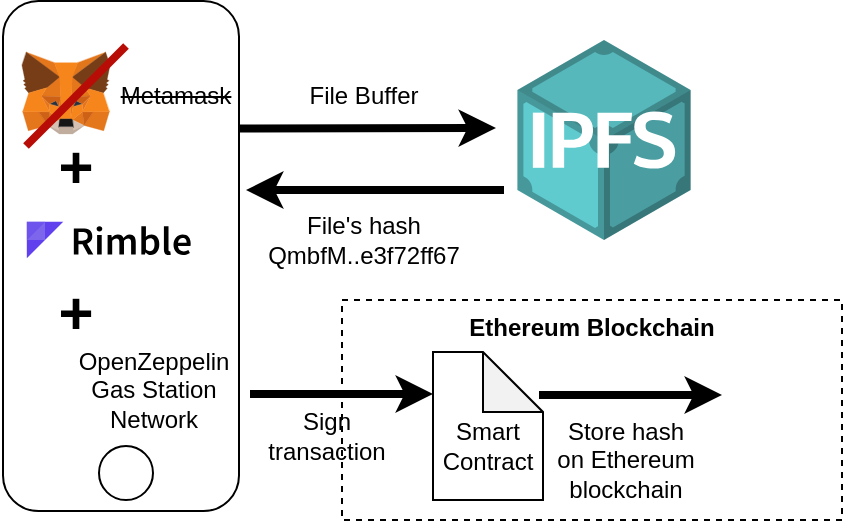 <mxfile version="12.2.9" type="device" pages="1"><diagram id="hTvN2WJDqHFC3jwpVIBU" name="Page-1"><mxGraphModel dx="1408" dy="692" grid="1" gridSize="10" guides="1" tooltips="1" connect="1" arrows="1" fold="1" page="1" pageScale="1" pageWidth="850" pageHeight="1100" math="0" shadow="0"><root><mxCell id="0"/><mxCell id="1" parent="0"/><mxCell id="HOkpwsl4WpSvTQYNU3Bq-26" value="" style="rounded=0;whiteSpace=wrap;html=1;fillColor=none;dashed=1;" parent="1" vertex="1"><mxGeometry x="210" y="230" width="250" height="110" as="geometry"/></mxCell><mxCell id="HOkpwsl4WpSvTQYNU3Bq-1" value="" style="rounded=1;whiteSpace=wrap;html=1;rotation=90;fillColor=none;" parent="1" vertex="1"><mxGeometry x="-28" y="149" width="255" height="118" as="geometry"/></mxCell><mxCell id="HOkpwsl4WpSvTQYNU3Bq-2" value="" style="shape=image;imageAspect=0;aspect=fixed;verticalLabelPosition=bottom;verticalAlign=top;image=data:image/svg+xml,PD94bWwgdmVyc2lvbj0iMS4wIiBlbmNvZGluZz0idXRmLTgiPz4KPCEtLSBHZW5lcmF0b3I6IEFk%0D%0Ab2JlIElsbHVzdHJhdG9yIDIyLjAuMSwgU1ZHIEV4cG9ydCBQbHVnLUluIC4gU1ZHIFZlcnNpb246%0D%0AIDYuMDAgQnVpbGQgMCkgIC0tPgo8c3ZnIHZlcnNpb249IjEuMSIgaWQ9IkxheWVyXzEiIHhtbG5z%0D%0AOmV2PSJodHRwOi8vd3d3LnczLm9yZy8yMDAxL3htbC1ldmVudHMiCgkgeG1sbnM9Imh0dHA6Ly93%0D%0Ad3cudzMub3JnLzIwMDAvc3ZnIiB4bWxuczp4bGluaz0iaHR0cDovL3d3dy53My5vcmcvMTk5OS94%0D%0AbGluayIgeD0iMHB4IiB5PSIwcHgiIHZpZXdCb3g9IjAgMCAzMTguNiAzMTguNiIKCSBzdHlsZT0i%0D%0AZW5hYmxlLWJhY2tncm91bmQ6bmV3IDAgMCAzMTguNiAzMTguNjsiIHhtbDpzcGFjZT0icHJlc2Vy%0D%0AdmUiPgo8c3R5bGUgdHlwZT0idGV4dC9jc3MiPgoJLnN0MHtmaWxsOiNFMjc2MUI7c3Ryb2tlOiNF%0D%0AMjc2MUI7c3Ryb2tlLWxpbmVjYXA6cm91bmQ7c3Ryb2tlLWxpbmVqb2luOnJvdW5kO30KCS5zdDF7%0D%0AZmlsbDojRTQ3NjFCO3N0cm9rZTojRTQ3NjFCO3N0cm9rZS1saW5lY2FwOnJvdW5kO3N0cm9rZS1s%0D%0AaW5lam9pbjpyb3VuZDt9Cgkuc3Qye2ZpbGw6I0Q3QzFCMztzdHJva2U6I0Q3QzFCMztzdHJva2Ut%0D%0AbGluZWNhcDpyb3VuZDtzdHJva2UtbGluZWpvaW46cm91bmQ7fQoJLnN0M3tmaWxsOiMyMzM0NDc7%0D%0Ac3Ryb2tlOiMyMzM0NDc7c3Ryb2tlLWxpbmVjYXA6cm91bmQ7c3Ryb2tlLWxpbmVqb2luOnJvdW5k%0D%0AO30KCS5zdDR7ZmlsbDojQ0Q2MTE2O3N0cm9rZTojQ0Q2MTE2O3N0cm9rZS1saW5lY2FwOnJvdW5k%0D%0AO3N0cm9rZS1saW5lam9pbjpyb3VuZDt9Cgkuc3Q1e2ZpbGw6I0U0NzUxRjtzdHJva2U6I0U0NzUx%0D%0ARjtzdHJva2UtbGluZWNhcDpyb3VuZDtzdHJva2UtbGluZWpvaW46cm91bmQ7fQoJLnN0NntmaWxs%0D%0AOiNGNjg1MUI7c3Ryb2tlOiNGNjg1MUI7c3Ryb2tlLWxpbmVjYXA6cm91bmQ7c3Ryb2tlLWxpbmVq%0D%0Ab2luOnJvdW5kO30KCS5zdDd7ZmlsbDojQzBBRDlFO3N0cm9rZTojQzBBRDlFO3N0cm9rZS1saW5l%0D%0AY2FwOnJvdW5kO3N0cm9rZS1saW5lam9pbjpyb3VuZDt9Cgkuc3Q4e2ZpbGw6IzE2MTYxNjtzdHJv%0D%0Aa2U6IzE2MTYxNjtzdHJva2UtbGluZWNhcDpyb3VuZDtzdHJva2UtbGluZWpvaW46cm91bmQ7fQoJ%0D%0ALnN0OXtmaWxsOiM3NjNEMTY7c3Ryb2tlOiM3NjNEMTY7c3Ryb2tlLWxpbmVjYXA6cm91bmQ7c3Ry%0D%0Ab2tlLWxpbmVqb2luOnJvdW5kO30KPC9zdHlsZT4KPHBvbHlnb24gY2xhc3M9InN0MCIgcG9pbnRz%0D%0APSIyNzQuMSwzNS41IDE3NC42LDEwOS40IDE5Myw2NS44ICIvPgo8Zz4KCTxwb2x5Z29uIGNsYXNz%0D%0APSJzdDEiIHBvaW50cz0iNDQuNCwzNS41IDE0My4xLDExMC4xIDEyNS42LDY1LjggCSIvPgoJPHBv%0D%0AbHlnb24gY2xhc3M9InN0MSIgcG9pbnRzPSIyMzguMywyMDYuOCAyMTEuOCwyNDcuNCAyNjguNSwy%0D%0ANjMgMjg0LjgsMjA3LjcgCSIvPgoJPHBvbHlnb24gY2xhc3M9InN0MSIgcG9pbnRzPSIzMy45LDIw%0D%0ANy43IDUwLjEsMjYzIDEwNi44LDI0Ny40IDgwLjMsMjA2LjggCSIvPgoJPHBvbHlnb24gY2xhc3M9%0D%0AInN0MSIgcG9pbnRzPSIxMDMuNiwxMzguMiA4Ny44LDE2Mi4xIDE0NC4xLDE2NC42IDE0Mi4xLDEw%0D%0ANC4xIAkiLz4KCTxwb2x5Z29uIGNsYXNzPSJzdDEiIHBvaW50cz0iMjE0LjksMTM4LjIgMTc1Ljks%0D%0AMTAzLjQgMTc0LjYsMTY0LjYgMjMwLjgsMTYyLjEgCSIvPgoJPHBvbHlnb24gY2xhc3M9InN0MSIg%0D%0AcG9pbnRzPSIxMDYuOCwyNDcuNCAxNDAuNiwyMzAuOSAxMTEuNCwyMDguMSAJIi8+Cgk8cG9seWdv%0D%0AbiBjbGFzcz0ic3QxIiBwb2ludHM9IjE3Ny45LDIzMC45IDIxMS44LDI0Ny40IDIwNy4xLDIwOC4x%0D%0AIAkiLz4KPC9nPgo8Zz4KCTxwb2x5Z29uIGNsYXNzPSJzdDIiIHBvaW50cz0iMjExLjgsMjQ3LjQg%0D%0AMTc3LjksMjMwLjkgMTgwLjYsMjUzIDE4MC4zLDI2Mi4zIAkiLz4KCTxwb2x5Z29uIGNsYXNzPSJz%0D%0AdDIiIHBvaW50cz0iMTA2LjgsMjQ3LjQgMTM4LjMsMjYyLjMgMTM4LjEsMjUzIDE0MC42LDIzMC45%0D%0AIAkiLz4KPC9nPgo8cG9seWdvbiBjbGFzcz0ic3QzIiBwb2ludHM9IjEzOC44LDE5My41IDExMC42%0D%0ALDE4NS4yIDEzMC41LDE3Ni4xICIvPgo8cG9seWdvbiBjbGFzcz0ic3QzIiBwb2ludHM9IjE3OS43%0D%0ALDE5My41IDE4OCwxNzYuMSAyMDgsMTg1LjIgIi8+CjxnPgoJPHBvbHlnb24gY2xhc3M9InN0NCIg%0D%0AcG9pbnRzPSIxMDYuOCwyNDcuNCAxMTEuNiwyMDYuOCA4MC4zLDIwNy43IAkiLz4KCTxwb2x5Z29u%0D%0AIGNsYXNzPSJzdDQiIHBvaW50cz0iMjA3LDIwNi44IDIxMS44LDI0Ny40IDIzOC4zLDIwNy43IAki%0D%0ALz4KCTxwb2x5Z29uIGNsYXNzPSJzdDQiIHBvaW50cz0iMjMwLjgsMTYyLjEgMTc0LjYsMTY0LjYg%0D%0AMTc5LjgsMTkzLjUgMTg4LjEsMTc2LjEgMjA4LjEsMTg1LjIgCSIvPgoJPHBvbHlnb24gY2xhc3M9%0D%0AInN0NCIgcG9pbnRzPSIxMTAuNiwxODUuMiAxMzAuNiwxNzYuMSAxMzguOCwxOTMuNSAxNDQuMSwx%0D%0ANjQuNiA4Ny44LDE2Mi4xIAkiLz4KPC9nPgo8Zz4KCTxwb2x5Z29uIGNsYXNzPSJzdDUiIHBvaW50%0D%0Acz0iODcuOCwxNjIuMSAxMTEuNCwyMDguMSAxMTAuNiwxODUuMiAJIi8+Cgk8cG9seWdvbiBjbGFz%0D%0Acz0ic3Q1IiBwb2ludHM9IjIwOC4xLDE4NS4yIDIwNy4xLDIwOC4xIDIzMC44LDE2Mi4xIAkiLz4K%0D%0ACTxwb2x5Z29uIGNsYXNzPSJzdDUiIHBvaW50cz0iMTQ0LjEsMTY0LjYgMTM4LjgsMTkzLjUgMTQ1%0D%0ALjQsMjI3LjYgMTQ2LjksMTgyLjcgCSIvPgoJPHBvbHlnb24gY2xhc3M9InN0NSIgcG9pbnRzPSIx%0D%0ANzQuNiwxNjQuNiAxNzEuOSwxODIuNiAxNzMuMSwyMjcuNiAxNzkuOCwxOTMuNSAJIi8+CjwvZz4K%0D%0APHBvbHlnb24gY2xhc3M9InN0NiIgcG9pbnRzPSIxNzkuOCwxOTMuNSAxNzMuMSwyMjcuNiAxNzcu%0D%0AOSwyMzAuOSAyMDcuMSwyMDguMSAyMDguMSwxODUuMiAiLz4KPHBvbHlnb24gY2xhc3M9InN0NiIg%0D%0AcG9pbnRzPSIxMTAuNiwxODUuMiAxMTEuNCwyMDguMSAxNDAuNiwyMzAuOSAxNDUuNCwyMjcuNiAx%0D%0AMzguOCwxOTMuNSAiLz4KPHBvbHlnb24gY2xhc3M9InN0NyIgcG9pbnRzPSIxODAuMywyNjIuMyAx%0D%0AODAuNiwyNTMgMTc4LjEsMjUwLjggMTQwLjQsMjUwLjggMTM4LjEsMjUzIDEzOC4zLDI2Mi4zIDEw%0D%0ANi44LDI0Ny40IDExNy44LDI1Ni40IAoJMTQwLjEsMjcxLjkgMTc4LjQsMjcxLjkgMjAwLjgsMjU2%0D%0ALjQgMjExLjgsMjQ3LjQgIi8+Cjxwb2x5Z29uIGNsYXNzPSJzdDgiIHBvaW50cz0iMTc3LjksMjMw%0D%0ALjkgMTczLjEsMjI3LjYgMTQ1LjQsMjI3LjYgMTQwLjYsMjMwLjkgMTM4LjEsMjUzIDE0MC40LDI1%0D%0AMC44IDE3OC4xLDI1MC44IDE4MC42LDI1MyAiLz4KPGc+Cgk8cG9seWdvbiBjbGFzcz0ic3Q5IiBw%0D%0Ab2ludHM9IjI3OC4zLDExNC4yIDI4Ni44LDczLjQgMjc0LjEsMzUuNSAxNzcuOSwxMDYuOSAyMTQu%0D%0AOSwxMzguMiAyNjcuMiwxNTMuNSAyNzguOCwxNDAgMjczLjgsMTM2LjQgCgkJMjgxLjgsMTI5LjEg%0D%0AMjc1LjYsMTI0LjMgMjgzLjYsMTE4LjIgCSIvPgoJPHBvbHlnb24gY2xhc3M9InN0OSIgcG9pbnRz%0D%0APSIzMS44LDczLjQgNDAuMywxMTQuMiAzNC45LDExOC4yIDQyLjksMTI0LjMgMzYuOCwxMjkuMSA0%0D%0ANC44LDEzNi40IDM5LjgsMTQwIDUxLjMsMTUzLjUgMTAzLjYsMTM4LjIgCgkJMTQwLjYsMTA2Ljkg%0D%0ANDQuNCwzNS41IAkiLz4KPC9nPgo8cG9seWdvbiBjbGFzcz0ic3Q2IiBwb2ludHM9IjI2Ny4yLDE1%0D%0AMy41IDIxNC45LDEzOC4yIDIzMC44LDE2Mi4xIDIwNy4xLDIwOC4xIDIzOC4zLDIwNy43IDI4NC44%0D%0ALDIwNy43ICIvPgo8cG9seWdvbiBjbGFzcz0ic3Q2IiBwb2ludHM9IjEwMy42LDEzOC4yIDUxLjMs%0D%0AMTUzLjUgMzMuOSwyMDcuNyA4MC4zLDIwNy43IDExMS40LDIwOC4xIDg3LjgsMTYyLjEgIi8+Cjxw%0D%0Ab2x5Z29uIGNsYXNzPSJzdDYiIHBvaW50cz0iMTc0LjYsMTY0LjYgMTc3LjksMTA2LjkgMTkzLjEs%0D%0ANjUuOCAxMjUuNiw2NS44IDE0MC42LDEwNi45IDE0NC4xLDE2NC42IDE0NS4zLDE4Mi44IDE0NS40%0D%0ALDIyNy42IAoJMTczLjEsMjI3LjYgMTczLjMsMTgyLjggIi8+Cjwvc3ZnPgo=;" parent="1" vertex="1"><mxGeometry x="44.5" y="100" width="55" height="55" as="geometry"/></mxCell><mxCell id="HOkpwsl4WpSvTQYNU3Bq-3" value="&lt;strike&gt;Metamask&lt;/strike&gt;" style="text;html=1;strokeColor=none;fillColor=none;align=center;verticalAlign=middle;whiteSpace=wrap;rounded=0;" parent="1" vertex="1"><mxGeometry x="106.5" y="117.5" width="40" height="20" as="geometry"/></mxCell><mxCell id="HOkpwsl4WpSvTQYNU3Bq-11" value="" style="ellipse;whiteSpace=wrap;html=1;aspect=fixed;" parent="1" vertex="1"><mxGeometry x="88.5" y="303" width="27" height="27" as="geometry"/></mxCell><mxCell id="HOkpwsl4WpSvTQYNU3Bq-12" value="" style="endArrow=classic;html=1;exitX=0.25;exitY=0;exitDx=0;exitDy=0;strokeWidth=4;entryX=-0.04;entryY=0.44;entryDx=0;entryDy=0;entryPerimeter=0;" parent="1" source="HOkpwsl4WpSvTQYNU3Bq-1" target="HOkpwsl4WpSvTQYNU3Bq-13" edge="1"><mxGeometry width="50" height="50" relative="1" as="geometry"><mxPoint x="220" y="140" as="sourcePoint"/><mxPoint x="230" y="130" as="targetPoint"/></mxGeometry></mxCell><mxCell id="HOkpwsl4WpSvTQYNU3Bq-13" value="" style="shape=image;imageAspect=0;aspect=fixed;verticalLabelPosition=bottom;verticalAlign=top;image=data:image/svg+xml,PD94bWwgdmVyc2lvbj0iMS4wIiBlbmNvZGluZz0iVVRGLTgiIHN0YW5kYWxvbmU9Im5vIj8+Cjxz%0D%0AdmcgeG1sbnM6cmRmPSJodHRwOi8vd3d3LnczLm9yZy8xOTk5LzAyLzIyLXJkZi1zeW50YXgtbnMj%0D%0AIiBzdHlsZT0iZW5hYmxlLWJhY2tncm91bmQ6bmV3IiB4bWxucz0iaHR0cDovL3d3dy53My5vcmcv%0D%0AMjAwMC9zdmciIGhlaWdodD0iNTEyIiB3aWR0aD0iNTEyIiB2ZXJzaW9uPSIxLjEiIHhtbG5zOmNj%0D%0APSJodHRwOi8vY3JlYXRpdmVjb21tb25zLm9yZy9ucyMiIHhtbG5zOmRjPSJodHRwOi8vcHVybC5v%0D%0AcmcvZGMvZWxlbWVudHMvMS4xLyIgdmlld0JveD0iMCAwIDUxMS45OTk5OSA1MTEuOTk5OTgiPgo8%0D%0AZGVmcz4KPGxpbmVhckdyYWRpZW50IGlkPSJjIiB5Mj0iNzcxLjUxIiBncmFkaWVudFVuaXRzPSJ1%0D%0Ac2VyU3BhY2VPblVzZSIgeTE9Ijc3MS41MSIgeDI9IjUyNy43MiIgeDE9Ijg0LjMxNSI+CjxzdG9w%0D%0AIHN0b3AtY29sb3I9IiM0YTllYTEiIG9mZnNldD0iMCIvPgo8L2xpbmVhckdyYWRpZW50Pgo8bGlu%0D%0AZWFyR3JhZGllbnQgaWQ9ImQiIHkyPSI3NzEuNDgiIGdyYWRpZW50VW5pdHM9InVzZXJTcGFjZU9u%0D%0AVXNlIiB5MT0iNzcxLjQ4IiB4Mj0iNTEyLjM2IiB4MT0iOTkuNjc1Ij4KPHN0b3Agc3RvcC1jb2xv%0D%0Acj0iIzYzZDNkNyIgb2Zmc2V0PSIwIi8+CjwvbGluZWFyR3JhZGllbnQ+CjwvZGVmcz4KPGc+Cjxn%0D%0AIHN0eWxlPSJlbmFibGUtYmFja2dyb3VuZDpuZXciIHRyYW5zZm9ybT0idHJhbnNsYXRlKC01MC4w%0D%0AMTcsLTUxNS41MSkiPgo8cGF0aCBmaWxsPSJ1cmwoI2MpIiBkPSJtODQuMzE1IDg5OS41MSAyMjEu%0D%0ANyAxMjggMjIxLjctMTI4di0yNTZsLTIyMS43LTEyNy45OS0yMjEuNyAxMjh6Ii8+CjxwYXRoIGZp%0D%0AbGw9InVybCgjZCkiIGQ9Im0yODMuMTMgNTQ2LjM1LTE2MC43NCA5Mi44MDZjMC4zMjEyNiAyLjg1%0D%0ANDMgMC4zMjEyNSA1LjczNTIgMCA4LjU4OTRsMTYwLjc1IDkyLjgwNmMxMy41NTQtMTAuMDAxIDMy%0D%0ALjA0My0xMC4wMDEgNDUuNTk3IDBsMTYwLjc1LTkyLjgwN2MtMC4zMjEyNi0yLjg1NDMtMC4zMjI5%0D%0AMy01LjczMzgtMC4wMDEtOC41ODhsLTE2MC43NC05Mi44MDZjLTEzLjU1NCAxMC4wMDEtMzIuMDQ0%0D%0AIDEwLjAwMS00NS41OTkgMHptMjIxLjc5IDEyNy4wMy0xNjAuOTIgOTMuODRjMS44ODQgMTYuNzM5%0D%0ALTcuMzYxMSAzMi43NTEtMjIuNzk5IDM5LjQ4OWwwLjE4MDYyIDE4NC41OGMyLjYzMjUgMS4xNDg5%0D%0AIDUuMTI2NyAyLjU4ODYgNy40MzggNC4yOTRsMTYwLjc1LTkyLjgwNWMtMS44ODQtMTYuNzM5IDcu%0D%0AMzYxMS0zMi43NTIgMjIuNzk5LTM5LjQ5di0xODUuNjFjLTIuNjMyNS0xLjE0ODktNS4xMjgxLTIu%0D%0ANTg4Ni03LjQzOTQtNC4yOTR6bS0zOTcuODEgMS4wMzE1Yy0yLjMxMTIgMS43MDU0LTQuODA1NCAz%0D%0ALjE0NjUtNy40MzggNC4yOTU0djE4NS42MWMxNS40MzggNi43Mzc4IDI0LjY4MyAyMi43NSAyMi43%0D%0AOTkgMzkuNDg5bDE2MC43NCA5Mi44MDZjMi4zMTEyLTEuNzA1NCA0LjgwNjktMy4xNDY1IDcuNDM5%0D%0ANC00LjI5NTR2LTE4NS42MWMtMTUuNDM4LTYuNzM3OC0yNC42ODMtMjIuNzUtMjIuNzk5LTM5LjQ4%0D%0AOWwtMTYwLjc0LTkyLjgxeiIvPgo8L2c+CjxnIHN0eWxlPSJlbmFibGUtYmFja2dyb3VuZDpuZXci%0D%0AIHRyYW5zZm9ybT0idHJhbnNsYXRlKDAsLTE5Ni42NikiPgo8cGF0aCBmaWxsLW9wYWNpdHk9Ii4y%0D%0ANTA5OCIgZD0ibTI1NiA3MDguNjYgMjIxLjctMTI4di0yNTZsLTIyMS43IDEyOHYyNTZ6Ii8+Cjxw%0D%0AYXRoIGZpbGwtb3BhY2l0eT0iLjAzOTIxNiIgZD0ibTI1NiA3MDguNjZ2LTI1NmwtMjIxLjctMTI4%0D%0AdjI1NmwyMjEuNyAxMjh6Ii8+CjxwYXRoIGZpbGwtb3BhY2l0eT0iLjEzMDE4IiBkPSJtMzQuMjk4%0D%0AIDMyNC42NiAyMjEuNyAxMjggMjIxLjctMTI4LTIyMS43LTEyOC0yMjEuNyAxMjh6Ii8+CjwvZz4K%0D%0APC9nPgo8ZyBzdHlsZT0iZW5hYmxlLWJhY2tncm91bmQ6bmV3IiBmaWxsPSIjZmZmIj4KPHBhdGgg%0D%0AZD0ibTEwMy4wOSAxODZoLTI5LjJ2MTQxLjJoMjkuMnYtMTQxLjJ6Ii8+CjxwYXRoIGQ9Im0xNTMu%0D%0AOTcgMzI3LjJ2LTUxLjhjNy4yIDAuNiAxNC40IDAuNiAyMC40IDAuNiA0MS42IDAgNTMuNi0yMC42%0D%0AIDUzLjYtNDYgMC0zMC44LTIyLTQ0LTU2LTQ0aC00Ny4ydjE0MS4yaDI5LjJ6bTE1LjgtNzEuOGMt%0D%0ANS40IDAtMTMuNCAwLTE1LjgtMC4ydi00OGgxOC4yYzE3LjYgMCAyNy42IDguNCAyNy42IDIzLjh2%0D%0AMC40YzAgMTItNC40IDI0LTMwIDI0eiIvPgo8cGF0aCBkPSJtMzI3Ljk1IDE4NmgtODguNnYxNDEu%0D%0AMmgyOS4ydi02Mi4yaDU1LjR2LTIxLjJoLTU1LjZ2LTM2LjRoNTcuNmwyLTIxLjR6Ii8+CjxwYXRo%0D%0AIGQ9Im00MjMuNTEgMjEzLjYgNy42LTE5LjZjLTExLjQtOC4yLTI2LjgtMTEuMi00Ni4yLTExLjIt%0D%0AMjguMiAwLTUxLjQgMTMuMi01MS40IDQwLjIgMCAyNC4yIDE3LjggMzMuOCAzNS42IDM5LjZsMTcu%0D%0AOCA2YzEyLjIgNC4yIDIyLjIgOC4yIDIyLjIgMjEuNCAwIDEyLTEwLjQgMTYuOC0yNi4yIDE2Ljgt%0D%0AMTYgMC0zMy4yLTQuOC00My0xMWwtNy42IDIxLjJjMTIuOCA4LjIgMjkgMTIuMiA1MC44IDEyLjIg%0D%0AMzEgMCA1NS0xMy42IDU1LTQyLjYgMC0yNy0yMC42LTM1LjYtNDEuNC00Mi42bC0xOS40LTYuNGMt%0D%0AOC40LTIuOC0xNC44LTYuNi0xNC44LTE3LjQgMC0xMSA5LTE1LjQgMjIuNC0xNS40IDE2LjQgMCAy%0D%0AOS4yIDMgMzguNiA4Ljh6Ii8+CjwvZz4KPC9zdmc+Cg==;" parent="1" vertex="1"><mxGeometry x="291" y="100" width="100" height="100" as="geometry"/></mxCell><mxCell id="HOkpwsl4WpSvTQYNU3Bq-14" value="" style="shape=image;imageAspect=0;aspect=fixed;verticalLabelPosition=bottom;verticalAlign=top;image=https://upload.wikimedia.org/wikipedia/commons/0/05/Ethereum_logo_2014.svg;" parent="1" vertex="1"><mxGeometry x="400" y="254" width="50" height="82" as="geometry"/></mxCell><mxCell id="HOkpwsl4WpSvTQYNU3Bq-16" value="" style="endArrow=classic;html=1;exitX=0;exitY=0.75;exitDx=0;exitDy=0;strokeWidth=4;" parent="1" source="HOkpwsl4WpSvTQYNU3Bq-13" edge="1"><mxGeometry width="50" height="50" relative="1" as="geometry"><mxPoint x="171.94" y="201.935" as="sourcePoint"/><mxPoint x="162" y="175" as="targetPoint"/></mxGeometry></mxCell><mxCell id="HOkpwsl4WpSvTQYNU3Bq-18" value="File Buffer" style="text;html=1;strokeColor=none;fillColor=none;align=center;verticalAlign=middle;whiteSpace=wrap;rounded=0;" parent="1" vertex="1"><mxGeometry x="185.5" y="117.5" width="70" height="20" as="geometry"/></mxCell><mxCell id="HOkpwsl4WpSvTQYNU3Bq-19" value="File's hash&lt;br&gt;QmbfM..e3f72ff67" style="text;html=1;strokeColor=none;fillColor=none;align=center;verticalAlign=middle;whiteSpace=wrap;rounded=0;" parent="1" vertex="1"><mxGeometry x="171.5" y="190" width="98" height="20" as="geometry"/></mxCell><mxCell id="HOkpwsl4WpSvTQYNU3Bq-20" value="Sign&lt;br&gt;transaction" style="text;html=1;strokeColor=none;fillColor=none;align=center;verticalAlign=middle;whiteSpace=wrap;rounded=0;" parent="1" vertex="1"><mxGeometry x="158" y="288" width="89" height="20" as="geometry"/></mxCell><mxCell id="HOkpwsl4WpSvTQYNU3Bq-29" value="&lt;b&gt;Ethereum Blockchain&lt;/b&gt;" style="text;html=1;strokeColor=none;fillColor=none;align=center;verticalAlign=middle;whiteSpace=wrap;rounded=0;" parent="1" vertex="1"><mxGeometry x="270" y="234" width="130" height="20" as="geometry"/></mxCell><mxCell id="HOkpwsl4WpSvTQYNU3Bq-30" value="" style="shape=note;whiteSpace=wrap;html=1;backgroundOutline=1;darkOpacity=0.05;" parent="1" vertex="1"><mxGeometry x="255.5" y="256" width="55" height="74" as="geometry"/></mxCell><mxCell id="HOkpwsl4WpSvTQYNU3Bq-32" value="Smart&lt;br&gt;Contract" style="text;html=1;strokeColor=none;fillColor=none;align=center;verticalAlign=middle;whiteSpace=wrap;rounded=0;" parent="1" vertex="1"><mxGeometry x="263" y="293" width="40" height="20" as="geometry"/></mxCell><mxCell id="HOkpwsl4WpSvTQYNU3Bq-33" value="" style="endArrow=classic;html=1;strokeWidth=4;entryX=0;entryY=0.5;entryDx=0;entryDy=0;entryPerimeter=0;" parent="1" edge="1"><mxGeometry width="50" height="50" relative="1" as="geometry"><mxPoint x="164" y="277" as="sourcePoint"/><mxPoint x="255.5" y="277" as="targetPoint"/></mxGeometry></mxCell><mxCell id="HOkpwsl4WpSvTQYNU3Bq-37" value="&lt;span style=&quot;text-align: left ; white-space: nowrap&quot;&gt;Store hash&lt;br&gt;on Ethereum&lt;br&gt;blockchain&lt;/span&gt;" style="text;html=1;strokeColor=none;fillColor=none;align=center;verticalAlign=middle;whiteSpace=wrap;rounded=0;autosize=1;" parent="1" vertex="1"><mxGeometry x="311.5" y="285" width="80" height="50" as="geometry"/></mxCell><mxCell id="HOkpwsl4WpSvTQYNU3Bq-39" value="" style="endArrow=classic;html=1;strokeWidth=4;entryX=0;entryY=0.5;entryDx=0;entryDy=0;entryPerimeter=0;" parent="1" edge="1"><mxGeometry width="50" height="50" relative="1" as="geometry"><mxPoint x="308.5" y="277.5" as="sourcePoint"/><mxPoint x="400" y="277.5" as="targetPoint"/></mxGeometry></mxCell><mxCell id="HOkpwsl4WpSvTQYNU3Bq-41" value="&lt;font size=&quot;1&quot;&gt;&lt;b style=&quot;font-size: 30px&quot;&gt;+&lt;/b&gt;&lt;/font&gt;" style="text;html=1;strokeColor=none;fillColor=none;align=center;verticalAlign=middle;whiteSpace=wrap;rounded=0;dashed=1;" parent="1" vertex="1"><mxGeometry x="57" y="153" width="40" height="20" as="geometry"/></mxCell><mxCell id="HOkpwsl4WpSvTQYNU3Bq-42" value="&lt;font size=&quot;1&quot;&gt;&lt;b style=&quot;font-size: 30px&quot;&gt;+&lt;/b&gt;&lt;/font&gt;" style="text;html=1;strokeColor=none;fillColor=none;align=center;verticalAlign=middle;whiteSpace=wrap;rounded=0;dashed=1;" parent="1" vertex="1"><mxGeometry x="57" y="226" width="40" height="20" as="geometry"/></mxCell><mxCell id="MJk2YdMehEr5d3vlfdCg-1" value="" style="shape=image;imageAspect=0;aspect=fixed;verticalLabelPosition=bottom;verticalAlign=top;image=data:image/svg+xml,PHN2ZyB3aWR0aD0iMTAwIiBoZWlnaHQ9IjIyIiB2aWV3Qm94PSIwIDAgMTAwIDIyIiBmaWxsPSJu%0D%0Ab25lIiB4bWxucz0iaHR0cDovL3d3dy53My5vcmcvMjAwMC9zdmciPgo8ZyBjbGlwLXBhdGg9InVy%0D%0AbCgjY2xpcDApIj4KPHBhdGggZD0iTTI2LjgyNiAxOVY0LjYxMkgzMS42ODhDMzIuNDM2IDQuNjEy%0D%0AIDMzLjEzMjcgNC42ODUzMyAzMy43NzggNC44MzJDMzQuNDIzMyA0Ljk3ODY3IDM0Ljk4MDcgNS4y%0D%0AMjA2NyAzNS40NSA1LjU1OEMzNS45MTkzIDUuODgwNjcgMzYuMjg2IDYuMzEzMzMgMzYuNTUgNi44%0D%0ANTZDMzYuODI4NyA3LjM5ODY3IDM2Ljk2OCA4LjA3MzMzIDM2Ljk2OCA4Ljg4QzM2Ljk2OCA5Ljk4%0D%0AIDM2LjcwNCAxMC44NjczIDM2LjE3NiAxMS41NDJDMzUuNjYyNyAxMi4yMTY3IDM0Ljk3MzMgMTIu%0D%0ANzAwNyAzNC4xMDggMTIuOTk0TDM3LjU0IDE5SDM0LjY4TDMxLjU3OCAxMy4zNjhIMjkuMzc4VjE5%0D%0ASDI2LjgyNlpNMjkuMzc4IDExLjM0NEgzMS40MjRDMzIuNDA2NyAxMS4zNDQgMzMuMTU0NyAxMS4x%0D%0AMzg3IDMzLjY2OCAxMC43MjhDMzQuMTk2IDEwLjMxNzMgMzQuNDYgOS43MDEzMyAzNC40NiA4Ljg4%0D%0AQzM0LjQ2IDguMDQ0IDM0LjE5NiA3LjQ2NDY3IDMzLjY2OCA3LjE0MkMzMy4xNTQ3IDYuODE5MzMg%0D%0AMzIuNDA2NyA2LjY1OCAzMS40MjQgNi42NThIMjkuMzc4VjExLjM0NFpNMzkuNjI1NSAxOVY4LjE5%0D%0AOEg0Mi4xNTU1VjE5SDM5LjYyNTVaTTQwLjkwMTUgNi4zMDZDNDAuNDQ2OSA2LjMwNiA0MC4wNzI5%0D%0AIDYuMTc0IDM5Ljc3OTUgNS45MUMzOS40ODYyIDUuNjQ2IDM5LjMzOTUgNS4zMDEzMyAzOS4zMzk1%0D%0AIDQuODc2QzM5LjMzOTUgNC40NTA2NyAzOS40ODYyIDQuMTA2IDM5Ljc3OTUgMy44NDJDNDAuMDcy%0D%0AOSAzLjU2MzMzIDQwLjQ0NjkgMy40MjQgNDAuOTAxNSAzLjQyNEM0MS4zNTYyIDMuNDI0IDQxLjcz%0D%0AMDIgMy41NjMzMyA0Mi4wMjM1IDMuODQyQzQyLjMxNjkgNC4xMDYgNDIuNDYzNSA0LjQ1MDY3IDQy%0D%0ALjQ2MzUgNC44NzZDNDIuNDYzNSA1LjMwMTMzIDQyLjMxNjkgNS42NDYgNDIuMDIzNSA1LjkxQzQx%0D%0ALjczMDIgNi4xNzQgNDEuMzU2MiA2LjMwNiA0MC45MDE1IDYuMzA2Wk00NS4zODMzIDE5VjguMTk4%0D%0ASDQ3LjQ3MzNMNDcuNjQ5MyA5LjY3Mkg0Ny43MzczQzQ4LjE5MiA5LjE4OCA0OC42ODMzIDguNzc3%0D%0AMzMgNDkuMjExMyA4LjQ0QzQ5Ljc1NCA4LjEwMjY3IDUwLjM2MjcgNy45MzQgNTEuMDM3MyA3Ljkz%0D%0ANEM1MS44MjkzIDcuOTM0IDUyLjQ2IDguMTAyNjcgNTIuOTI5MyA4LjQ0QzUzLjQxMzMgOC43Nzcz%0D%0AMyA1My43OCA5LjI1NCA1NC4wMjkzIDkuODdDNTQuNTQyNyA5LjMxMjY3IDU1LjA3OCA4Ljg1MDY3%0D%0AIDU1LjYzNTMgOC40ODRDNTYuMTkyNyA4LjExNzMzIDU2LjgxNiA3LjkzNCA1Ny41MDUzIDcuOTM0%0D%0AQzU4LjY0OTMgNy45MzQgNTkuNDkyNyA4LjMwOCA2MC4wMzUzIDkuMDU2QzYwLjU3OCA5Ljc4OTMz%0D%0AIDYwLjg0OTMgMTAuODQ1MyA2MC44NDkzIDEyLjIyNFYxOUg1OC4yOTczVjEyLjU1NEM1OC4yOTcz%0D%0AIDExLjY1OTMgNTguMTU4IDExLjAyODcgNTcuODc5MyAxMC42NjJDNTcuNjE1MyAxMC4yOTUzIDU3%0D%0ALjIwNDcgMTAuMTEyIDU2LjY0NzMgMTAuMTEyQzU1Ljk3MjcgMTAuMTEyIDU1LjIxNzMgMTAuNTU5%0D%0AMyA1NC4zODEzIDExLjQ1NFYxOUg1MS44NTEzVjEyLjU1NEM1MS44NTEzIDExLjY1OTMgNTEuNzEy%0D%0AIDExLjAyODcgNTEuNDMzMyAxMC42NjJDNTEuMTY5MyAxMC4yOTUzIDUwLjc1MTMgMTAuMTEyIDUw%0D%0ALjE3OTMgMTAuMTEyQzQ5LjUwNDcgMTAuMTEyIDQ4Ljc0OTMgMTAuNTU5MyA0Ny45MTMzIDExLjQ1%0D%0ANFYxOUg0NS4zODMzWk02OS4xNjA0IDE5LjI2NEM2OC42NjE3IDE5LjI2NCA2OC4xNTU3IDE5LjE0%0D%0ANjcgNjcuNjQyNCAxOC45MTJDNjcuMTQzNyAxOC42NjI3IDY2LjY2NyAxOC4zMTA3IDY2LjIxMjQg%0D%0AMTcuODU2SDY2LjE0NjRMNjUuOTI2NCAxOUg2My45MjQ0VjMuNDY4SDY2LjQ1NDRWNy40NzJMNjYu%0D%0AMzg4NCA5LjI3NkM2Ni44NDMgOC44OCA2Ny4zMzQ0IDguNTU3MzMgNjcuODYyNCA4LjMwOEM2OC40%0D%0AMDUgOC4wNTg2NyA2OC45NTUgNy45MzQgNjkuNTEyNCA3LjkzNEM3MC4xODcgNy45MzQgNzAuNzg4%0D%0ANCA4LjA2NiA3MS4zMTY0IDguMzNDNzEuODQ0NCA4LjU3OTMzIDcyLjI5MTcgOC45NDYgNzIuNjU4%0D%0ANCA5LjQzQzczLjAyNSA5Ljg5OTMzIDczLjMwMzcgMTAuNDcxMyA3My40OTQ0IDExLjE0NkM3My42%0D%0AODUgMTEuODIwNyA3My43ODA0IDEyLjU3NiA3My43ODA0IDEzLjQxMkM3My43ODA0IDE0LjMzNiA3%0D%0AMy42NDg0IDE1LjE2NDcgNzMuMzg0NCAxNS44OThDNzMuMTM1IDE2LjYxNjcgNzIuNzk3NyAxNy4y%0D%0AMjUzIDcyLjM3MjQgMTcuNzI0QzcxLjk0NyAxOC4yMjI3IDcxLjQ1NTcgMTguNjA0IDcwLjg5ODQg%0D%0AMTguODY4QzcwLjM0MSAxOS4xMzIgNjkuNzYxNyAxOS4yNjQgNjkuMTYwNCAxOS4yNjRaTTY4LjYz%0D%0AMjQgMTcuMTc0QzY5LjM1MSAxNy4xNzQgNjkuOTUyNCAxNi44NjYgNzAuNDM2NCAxNi4yNUM3MC45%0D%0AMjA0IDE1LjYxOTMgNzEuMTYyNCAxNC42ODggNzEuMTYyNCAxMy40NTZDNzEuMTYyNCAxMi4zNzA3%0D%0AIDcwLjk3OSAxMS41MjczIDcwLjYxMjQgMTAuOTI2QzcwLjI0NTcgMTAuMzI0NyA2OS42NTE3IDEw%0D%0ALjAyNCA2OC44MzA0IDEwLjAyNEM2OC4wNjc3IDEwLjAyNCA2Ny4yNzU3IDEwLjQyNzMgNjYuNDU0%0D%0ANCAxMS4yMzRWMTYuMjcyQzY2LjgzNTcgMTYuNjA5MyA2Ny4yMDk3IDE2Ljg0NCA2Ny41NzY0IDE2%0D%0ALjk3NkM2Ny45NTc3IDE3LjEwOCA2OC4zMDk3IDE3LjE3NCA2OC42MzI0IDE3LjE3NFpNNzguNzg0%0D%0AOCAxOS4yNjRDNzcuODc1NSAxOS4yNjQgNzcuMjM3NSAxOC45OTI3IDc2Ljg3MDggMTguNDVDNzYu%0D%0ANTA0MiAxNy45MDczIDc2LjMyMDggMTcuMTY2NyA3Ni4zMjA4IDE2LjIyOFYzLjQ2OEg3OC44NTA4%0D%0AVjE2LjM2Qzc4Ljg1MDggMTYuNjY4IDc4LjkwOTUgMTYuODg4IDc5LjAyNjggMTcuMDJDNzkuMTQ0%0D%0AMiAxNy4xMzczIDc5LjI2ODggMTcuMTk2IDc5LjQwMDggMTcuMTk2Qzc5LjQ1OTUgMTcuMTk2IDc5%0D%0ALjUxMDggMTcuMTk2IDc5LjU1NDggMTcuMTk2Qzc5LjYxMzUgMTcuMTk2IDc5LjY5NDIgMTcuMTgx%0D%0AMyA3OS43OTY4IDE3LjE1Mkw4MC4xMjY4IDE5LjA0NEM3OS43ODk1IDE5LjE5MDcgNzkuMzQyMiAx%0D%0AOS4yNjQgNzguNzg0OCAxOS4yNjRaTTg2LjkxMzUgMTkuMjY0Qzg2LjE2NTUgMTkuMjY0IDg1LjQ2%0D%0AODggMTkuMTM5MyA4NC44MjM1IDE4Ljg5Qzg0LjE3ODIgMTguNjI2IDgzLjYxMzUgMTguMjUyIDgz%0D%0ALjEyOTUgMTcuNzY4QzgyLjY0NTUgMTcuMjg0IDgyLjI2NDIgMTYuNjk3MyA4MS45ODU1IDE2LjAw%0D%0AOEM4MS43MjE1IDE1LjMwNCA4MS41ODk1IDE0LjUwNDcgODEuNTg5NSAxMy42MUM4MS41ODk1IDEy%0D%0ALjczIDgxLjcyODggMTEuOTM4IDgyLjAwNzUgMTEuMjM0QzgyLjI4NjIgMTAuNTMgODIuNjUyOCA5%0D%0ALjkzNiA4My4xMDc1IDkuNDUyQzgzLjU3NjggOC45NjggODQuMTEyMiA4LjU5NCA4NC43MTM1IDgu%0D%0AMzNDODUuMzE0OCA4LjA2NiA4NS45MzA4IDcuOTM0IDg2LjU2MTUgNy45MzRDODcuMjk0OCA3Ljkz%0D%0ANCA4Ny45NDAyIDguMDU4NjcgODguNDk3NSA4LjMwOEM4OS4wNTQ4IDguNTU3MzMgODkuNTE2OCA4%0D%0ALjkwOTMzIDg5Ljg4MzUgOS4zNjRDOTAuMjY0OCA5LjgxODY3IDkwLjU1MDggMTAuMzYxMyA5MC43%0D%0ANDE1IDEwLjk5MkM5MC45MzIyIDExLjYyMjcgOTEuMDI3NSAxMi4zMTIgOTEuMDI3NSAxMy4wNkM5%0D%0AMS4wMjc1IDEzLjMwOTMgOTEuMDEyOCAxMy41NDQgOTAuOTgzNSAxMy43NjRDOTAuOTY4OCAxMy45%0D%0AODQgOTAuOTQ2OCAxNC4xNiA5MC45MTc1IDE0LjI5Mkg4NC4wNTM1Qzg0LjE3MDggMTUuMjYgODQu%0D%0ANTA4MiAxNi4wMDggODUuMDY1NSAxNi41MzZDODUuNjM3NSAxNy4wNDkzIDg2LjM2MzUgMTcuMzA2%0D%0AIDg3LjI0MzUgMTcuMzA2Qzg3LjcxMjggMTcuMzA2IDg4LjE0NTUgMTcuMjQgODguNTQxNSAxNy4x%0D%0AMDhDODguOTUyMiAxNi45NjEzIDg5LjM1NTUgMTYuNzYzMyA4OS43NTE1IDE2LjUxNEw5MC42MDk1%0D%0AIDE4LjA5OEM5MC4wOTYyIDE4LjQzNTMgODkuNTI0MiAxOC43MTQgODguODkzNSAxOC45MzRDODgu%0D%0AMjYyOCAxOS4xNTQgODcuNjAyOCAxOS4yNjQgODYuOTEzNSAxOS4yNjRaTTg0LjAzMTUgMTIuNTc2%0D%0ASDg4LjgyNzVDODguODI3NSAxMS43NCA4OC42NDQyIDExLjA4NzMgODguMjc3NSAxMC42MThDODcu%0D%0AOTI1NSAxMC4xMzQgODcuMzc1NSA5Ljg5MiA4Ni42Mjc1IDkuODkyQzg1Ljk4MjIgOS44OTIgODUu%0D%0ANDE3NSAxMC4xMTkzIDg0LjkzMzUgMTAuNTc0Qzg0LjQ0OTUgMTEuMDI4NyA4NC4xNDg4IDExLjY5%0D%0ANiA4NC4wMzE1IDEyLjU3NloiIGZpbGw9ImJsYWNrIi8+CjxwYXRoIGQ9Ik0xIDIxVjFIMjFMMSAy%0D%0AMVoiIGZpbGw9IiM2MTQxRUQiLz4KPHBhdGggb3BhY2l0eT0iMC40ODQzNzUiIGQ9Ik0xIDExVjFI%0D%0AMTFMMSAxMVoiIGZpbGw9IiM3RTY2RUMiLz4KPHBhdGggZD0iTTExIDFWMTFIMUwxMSAxWiIgZmls%0D%0AbD0iIzdFNjZFQyIvPgo8L2c+CjxkZWZzPgo8Y2xpcFBhdGggaWQ9ImNsaXAwIj4KPHJlY3Qgd2lk%0D%0AdGg9IjEwMCIgaGVpZ2h0PSIyMiIgZmlsbD0id2hpdGUiLz4KPC9jbGlwUGF0aD4KPC9kZWZzPgo8%0D%0AL3N2Zz4K;" vertex="1" parent="1"><mxGeometry x="51.5" y="190" width="91" height="20" as="geometry"/></mxCell><mxCell id="MJk2YdMehEr5d3vlfdCg-2" value="" style="shape=image;imageAspect=0;aspect=fixed;verticalLabelPosition=bottom;verticalAlign=top;image=https://raw.githubusercontent.com/OpenZeppelin/openzeppelin.com/master/images/icon.png;" vertex="1" parent="1"><mxGeometry x="51.5" y="258" width="25" height="27" as="geometry"/></mxCell><mxCell id="MJk2YdMehEr5d3vlfdCg-3" value="OpenZeppelin &lt;br&gt;Gas Station Network" style="text;html=1;strokeColor=none;fillColor=none;align=center;verticalAlign=middle;whiteSpace=wrap;rounded=0;" vertex="1" parent="1"><mxGeometry x="78.5" y="265" width="74" height="20" as="geometry"/></mxCell><mxCell id="MJk2YdMehEr5d3vlfdCg-5" value="" style="endArrow=none;html=1;strokeWidth=4;fillColor=#f8cecc;strokeColor=#B80D07;" edge="1" parent="1"><mxGeometry width="50" height="50" relative="1" as="geometry"><mxPoint x="52" y="153" as="sourcePoint"/><mxPoint x="102" y="103" as="targetPoint"/></mxGeometry></mxCell></root></mxGraphModel></diagram></mxfile>